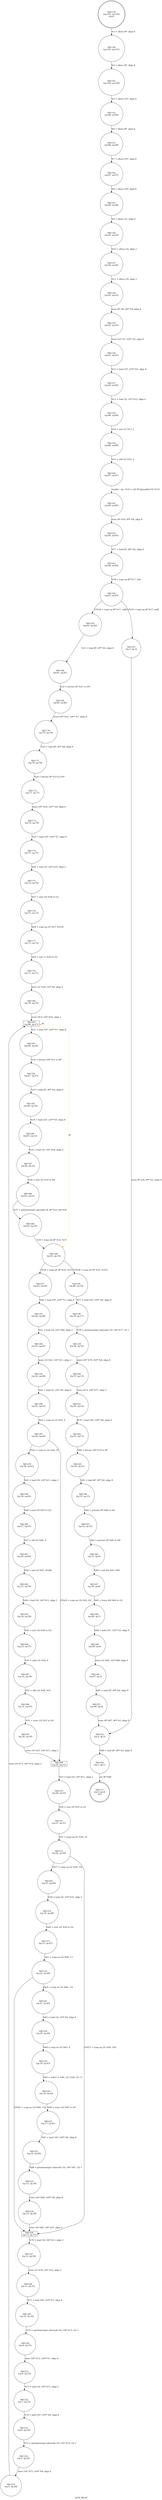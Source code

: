 digraph utf16_lf2crlf {
label="utf16_lf2crlf"
81137 [label="N81137\n(rp:0, ep:0)\nexit", shape="doublecircle"]
81138 [label="N81138\n(rp:102, ep:102)\nentry", shape="doublecircle"]
81138 -> 81140 [label="%3 = alloca i8*, align 8"]
81140 [label="N81140\n(rp:101, ep:101)", shape="circle"]
81140 -> 81141 [label="%4 = alloca i8*, align 8"]
81141 [label="N81141\n(rp:100, ep:100)", shape="circle"]
81141 -> 81142 [label="%5 = alloca i32*, align 8"]
81142 [label="N81142\n(rp:99, ep:99)", shape="circle"]
81142 -> 81143 [label="%6 = alloca i8*, align 8"]
81143 [label="N81143\n(rp:98, ep:98)", shape="circle"]
81143 -> 81144 [label="%7 = alloca i16*, align 8"]
81144 [label="N81144\n(rp:97, ep:97)", shape="circle"]
81144 -> 81145 [label="%8 = alloca i16*, align 8"]
81145 [label="N81145\n(rp:96, ep:96)", shape="circle"]
81145 -> 81146 [label="%9 = alloca i32, align 4"]
81146 [label="N81146\n(rp:95, ep:95)", shape="circle"]
81146 -> 81147 [label="%10 = alloca i16, align 2"]
81147 [label="N81147\n(rp:94, ep:94)", shape="circle"]
81147 -> 81148 [label="%11 = alloca i16, align 2"]
81148 [label="N81148\n(rp:93, ep:93)", shape="circle"]
81148 -> 81150 [label="store i8* %0, i8** %4, align 8"]
81150 [label="N81150\n(rp:92, ep:92)", shape="circle"]
81150 -> 81156 [label="store i32* %1, i32** %5, align 8"]
81156 [label="N81156\n(rp:91, ep:91)", shape="circle"]
81156 -> 81157 [label="%12 = load i32*, i32** %5, align 8"]
81157 [label="N81157\n(rp:90, ep:90)", shape="circle"]
81157 -> 81158 [label="%13 = load i32, i32* %12, align 4"]
81158 [label="N81158\n(rp:89, ep:89)", shape="circle"]
81158 -> 81159 [label="%14 = mul i32 %13, 2"]
81159 [label="N81159\n(rp:88, ep:88)", shape="circle"]
81159 -> 81160 [label="%15 = add i32 %14, 2"]
81160 [label="N81160\n(rp:87, ep:87)", shape="circle"]
81160 -> 81161 [label="xmalloc --@-- %16 = call i8* @xmalloc(i32 %15)", style="dashed", color="blue"]
81161 [label="N81161\n(rp:86, ep:86)", shape="circle"]
81161 -> 81162 [label="store i8* %16, i8** %6, align 8"]
81162 [label="N81162\n(rp:85, ep:85)", shape="circle"]
81162 -> 81163 [label="%17 = load i8*, i8** %6, align 8"]
81163 [label="N81163\n(rp:84, ep:84)", shape="circle"]
81163 -> 81164 [label="%18 = icmp eq i8* %17, null"]
81164 [label="N81164\n(rp:83, ep:83)", shape="circle"]
81164 -> 81255 [label="[%18 = icmp eq i8* %17, null]"]
81164 -> 81256 [label="[!(%18 = icmp eq i8* %17, null)]"]
81168 [label="N81168\n(rp:81, ep:81)", shape="circle"]
81168 -> 81169 [label="%22 = bitcast i8* %21 to i16*"]
81169 [label="N81169\n(rp:80, ep:80)", shape="circle"]
81169 -> 81170 [label="store i16* %22, i16** %7, align 8"]
81170 [label="N81170\n(rp:79, ep:79)", shape="circle"]
81170 -> 81171 [label="%23 = load i8*, i8** %6, align 8"]
81171 [label="N81171\n(rp:78, ep:78)", shape="circle"]
81171 -> 81172 [label="%24 = bitcast i8* %23 to i16*"]
81172 [label="N81172\n(rp:77, ep:77)", shape="circle"]
81172 -> 81173 [label="store i16* %24, i16** %8, align 8"]
81173 [label="N81173\n(rp:76, ep:76)", shape="circle"]
81173 -> 81174 [label="%25 = load i16*, i16** %7, align 8"]
81174 [label="N81174\n(rp:75, ep:75)", shape="circle"]
81174 -> 81175 [label="%26 = load i16, i16* %25, align 2"]
81175 [label="N81175\n(rp:74, ep:74)", shape="circle"]
81175 -> 81176 [label="%27 = zext i16 %26 to i32"]
81176 [label="N81176\n(rp:73, ep:73)", shape="circle"]
81176 -> 81177 [label="%28 = icmp eq i32 %27, 65534"]
81177 [label="N81177\n(rp:72, ep:72)", shape="circle"]
81177 -> 81178 [label="%29 = zext i1 %28 to i32"]
81178 [label="N81178\n(rp:71, ep:71)", shape="circle"]
81178 -> 81180 [label="store i32 %29, i32* %9, align 4"]
81180 [label="N81180\n(rp:70, ep:70)", shape="circle"]
81180 -> 81182 [label="store i16 0, i16* %10, align 2"]
81182 [label="N81182\n(rp:69, ep:27)", shape="box"]
81182 -> 81183 [label="%31 = load i16*, i16** %7, align 8"]
81182 -> 81182 [label="@", style="dashed", color="orange"]
81182 -> 81190 [label="@", style="dashed", color="orange"]
81183 [label="N81183\n(rp:68, ep:26)", shape="circle"]
81183 -> 81184 [label="%32 = bitcast i16* %31 to i8*"]
81184 [label="N81184\n(rp:67, ep:25)", shape="circle"]
81184 -> 81185 [label="%33 = load i8*, i8** %4, align 8"]
81185 [label="N81185\n(rp:66, ep:24)", shape="circle"]
81185 -> 81186 [label="%34 = load i32*, i32** %5, align 8"]
81186 [label="N81186\n(rp:65, ep:23)", shape="circle"]
81186 -> 81187 [label="%35 = load i32, i32* %34, align 4"]
81187 [label="N81187\n(rp:64, ep:22)", shape="circle"]
81187 -> 81188 [label="%36 = zext i32 %35 to i64"]
81188 [label="N81188\n(rp:63, ep:21)", shape="circle"]
81188 -> 81189 [label="%37 = getelementptr inbounds i8, i8* %33, i64 %36"]
81189 [label="N81189\n(rp:62, ep:20)", shape="circle"]
81189 -> 81190 [label="%38 = icmp ult i8* %32, %37"]
81190 [label="N81190\n(rp:61, ep:19)", shape="circle"]
81190 -> 81257 [label="[%38 = icmp ult i8* %32, %37]"]
81190 -> 81258 [label="[!(%38 = icmp ult i8* %32, %37)]"]
81193 [label="N81193\n(rp:44, ep:68)", shape="circle"]
81193 -> 81194 [label="%41 = load i16, i16* %40, align 2"]
81194 [label="N81194\n(rp:43, ep:67)", shape="circle"]
81194 -> 81195 [label="store i16 %41, i16* %11, align 2"]
81195 [label="N81195\n(rp:42, ep:66)", shape="circle"]
81195 -> 81196 [label="%42 = load i32, i32* %9, align 4"]
81196 [label="N81196\n(rp:41, ep:65)", shape="circle"]
81196 -> 81197 [label="%43 = icmp ne i32 %42, 0"]
81197 [label="N81197\n(rp:40, ep:64)", shape="circle"]
81197 -> 81259 [label="[%43 = icmp ne i32 %42, 0]"]
81197 -> 81209 [label="[!(%43 = icmp ne i32 %42, 0)]"]
81199 [label="N81199\n(rp:38, ep:62)", shape="circle"]
81199 -> 81200 [label="%46 = zext i16 %45 to i32"]
81200 [label="N81200\n(rp:37, ep:61)", shape="circle"]
81200 -> 81201 [label="%47 = shl i32 %46, 8"]
81201 [label="N81201\n(rp:36, ep:60)", shape="circle"]
81201 -> 81202 [label="%48 = and i32 %47, 65280"]
81202 [label="N81202\n(rp:35, ep:59)", shape="circle"]
81202 -> 81203 [label="%49 = load i16, i16* %11, align 2"]
81203 [label="N81203\n(rp:34, ep:58)", shape="circle"]
81203 -> 81204 [label="%50 = zext i16 %49 to i32"]
81204 [label="N81204\n(rp:33, ep:57)", shape="circle"]
81204 -> 81205 [label="%51 = ashr i32 %50, 8"]
81205 [label="N81205\n(rp:32, ep:56)", shape="circle"]
81205 -> 81206 [label="%52 = add i32 %48, %51"]
81206 [label="N81206\n(rp:31, ep:55)", shape="circle"]
81206 -> 81207 [label="%53 = trunc i32 %52 to i16"]
81207 [label="N81207\n(rp:30, ep:54)", shape="circle"]
81207 -> 81209 [label="store i16 %53, i16* %11, align 2"]
81209 [label="N81209\n(rp:29, ep:53)", shape="box"]
81209 -> 81210 [label="%55 = load i16, i16* %11, align 2"]
81210 [label="N81210\n(rp:28, ep:52)", shape="circle"]
81210 -> 81211 [label="%56 = zext i16 %55 to i32"]
81211 [label="N81211\n(rp:27, ep:51)", shape="circle"]
81211 -> 81212 [label="%57 = icmp eq i32 %56, 10"]
81212 [label="N81212\n(rp:26, ep:50)", shape="circle"]
81212 -> 81261 [label="[%57 = icmp eq i32 %56, 10]"]
81212 -> 81226 [label="[!(%57 = icmp eq i32 %56, 10)]"]
81214 [label="N81214\n(rp:24, ep:48)", shape="circle"]
81214 -> 81215 [label="%60 = zext i16 %59 to i32"]
81215 [label="N81215\n(rp:23, ep:47)", shape="circle"]
81215 -> 81216 [label="%61 = icmp ne i32 %60, 13"]
81216 [label="N81216\n(rp:22, ep:46)", shape="circle"]
81216 -> 81263 [label="[%61 = icmp ne i32 %60, 13]"]
81216 -> 81226 [label="[!(%61 = icmp ne i32 %60, 13)]"]
81218 [label="N81218\n(rp:20, ep:44)", shape="circle"]
81218 -> 81219 [label="%64 = icmp ne i32 %63, 0"]
81219 [label="N81219\n(rp:19, ep:43)", shape="circle"]
81219 -> 81220 [label="%65 = select i1 %64, i32 3328, i32 13"]
81220 [label="N81220\n(rp:18, ep:42)", shape="circle"]
81220 -> 81221 [label="%66 = trunc i32 %65 to i16"]
81221 [label="N81221\n(rp:17, ep:41)", shape="circle"]
81221 -> 81222 [label="%67 = load i16*, i16** %8, align 8"]
81222 [label="N81222\n(rp:16, ep:40)", shape="circle"]
81222 -> 81223 [label="%68 = getelementptr inbounds i16, i16* %67, i32 1"]
81223 [label="N81223\n(rp:15, ep:39)", shape="circle"]
81223 -> 81224 [label="store i16* %68, i16** %8, align 8"]
81224 [label="N81224\n(rp:14, ep:38)", shape="circle"]
81224 -> 81226 [label="store i16 %66, i16* %67, align 2"]
81226 [label="N81226\n(rp:13, ep:37)", shape="box"]
81226 -> 81227 [label="%70 = load i16, i16* %11, align 2"]
81227 [label="N81227\n(rp:12, ep:36)", shape="circle"]
81227 -> 81228 [label="store i16 %70, i16* %10, align 2"]
81228 [label="N81228\n(rp:11, ep:35)", shape="circle"]
81228 -> 81229 [label="%71 = load i16*, i16** %7, align 8"]
81229 [label="N81229\n(rp:10, ep:34)", shape="circle"]
81229 -> 81230 [label="%72 = getelementptr inbounds i16, i16* %71, i32 1"]
81230 [label="N81230\n(rp:9, ep:33)", shape="circle"]
81230 -> 81231 [label="store i16* %72, i16** %7, align 8"]
81231 [label="N81231\n(rp:8, ep:32)", shape="circle"]
81231 -> 81232 [label="%73 = load i16, i16* %71, align 2"]
81232 [label="N81232\n(rp:7, ep:31)", shape="circle"]
81232 -> 81233 [label="%74 = load i16*, i16** %8, align 8"]
81233 [label="N81233\n(rp:6, ep:30)", shape="circle"]
81233 -> 81234 [label="%75 = getelementptr inbounds i16, i16* %74, i32 1"]
81234 [label="N81234\n(rp:5, ep:29)", shape="circle"]
81234 -> 81235 [label="store i16* %75, i16** %8, align 8"]
81235 [label="N81235\n(rp:4, ep:28)", shape="circle"]
81235 -> 81182 [label="store i16 %73, i16* %74, align 2"]
81238 [label="N81238\n(rp:59, ep:17)", shape="circle"]
81238 -> 81239 [label="%78 = getelementptr inbounds i16, i16* %77, i32 1"]
81239 [label="N81239\n(rp:58, ep:16)", shape="circle"]
81239 -> 81240 [label="store i16* %78, i16** %8, align 8"]
81240 [label="N81240\n(rp:57, ep:15)", shape="circle"]
81240 -> 81241 [label="store i16 0, i16* %77, align 2"]
81241 [label="N81241\n(rp:56, ep:14)", shape="circle"]
81241 -> 81242 [label="%79 = load i16*, i16** %8, align 8"]
81242 [label="N81242\n(rp:55, ep:13)", shape="circle"]
81242 -> 81243 [label="%80 = bitcast i16* %79 to i8*"]
81243 [label="N81243\n(rp:54, ep:12)", shape="circle"]
81243 -> 81244 [label="%81 = load i8*, i8** %6, align 8"]
81244 [label="N81244\n(rp:53, ep:11)", shape="circle"]
81244 -> 81245 [label="%82 = ptrtoint i8* %80 to i64"]
81245 [label="N81245\n(rp:52, ep:10)", shape="circle"]
81245 -> 81246 [label="%83 = ptrtoint i8* %81 to i64"]
81246 [label="N81246\n(rp:51, ep:9)", shape="circle"]
81246 -> 81247 [label="%84 = sub i64 %82, %83"]
81247 [label="N81247\n(rp:50, ep:8)", shape="circle"]
81247 -> 81248 [label="%85 = trunc i64 %84 to i32"]
81248 [label="N81248\n(rp:49, ep:7)", shape="circle"]
81248 -> 81249 [label="%86 = load i32*, i32** %5, align 8"]
81249 [label="N81249\n(rp:48, ep:6)", shape="circle"]
81249 -> 81250 [label="store i32 %85, i32* %86, align 4"]
81250 [label="N81250\n(rp:47, ep:5)", shape="circle"]
81250 -> 81251 [label="%87 = load i8*, i8** %6, align 8"]
81251 [label="N81251\n(rp:46, ep:4)", shape="circle"]
81251 -> 81253 [label="store i8* %87, i8** %3, align 8"]
81253 [label="N81253\n(rp:2, ep:2)", shape="circle"]
81253 -> 81254 [label="%89 = load i8*, i8** %3, align 8"]
81254 [label="N81254\n(rp:1, ep:1)", shape="circle"]
81254 -> 81137 [label="ret i8* %89"]
81255 [label="N81255\n(rp:3, ep:3)", shape="circle"]
81255 -> 81253 [label="store i8* null, i8** %3, align 8"]
81256 [label="N81256\n(rp:82, ep:82)", shape="circle"]
81256 -> 81168 [label="%21 = load i8*, i8** %4, align 8"]
81257 [label="N81257\n(rp:45, ep:69)", shape="circle"]
81257 -> 81193 [label="%40 = load i16*, i16** %7, align 8"]
81258 [label="N81258\n(rp:60, ep:18)", shape="circle"]
81258 -> 81238 [label="%77 = load i16*, i16** %8, align 8"]
81259 [label="N81259\n(rp:39, ep:63)", shape="circle"]
81259 -> 81199 [label="%45 = load i16, i16* %11, align 2"]
81261 [label="N81261\n(rp:25, ep:49)", shape="circle"]
81261 -> 81214 [label="%59 = load i16, i16* %10, align 2"]
81263 [label="N81263\n(rp:21, ep:45)", shape="circle"]
81263 -> 81218 [label="%63 = load i32, i32* %9, align 4"]
}
